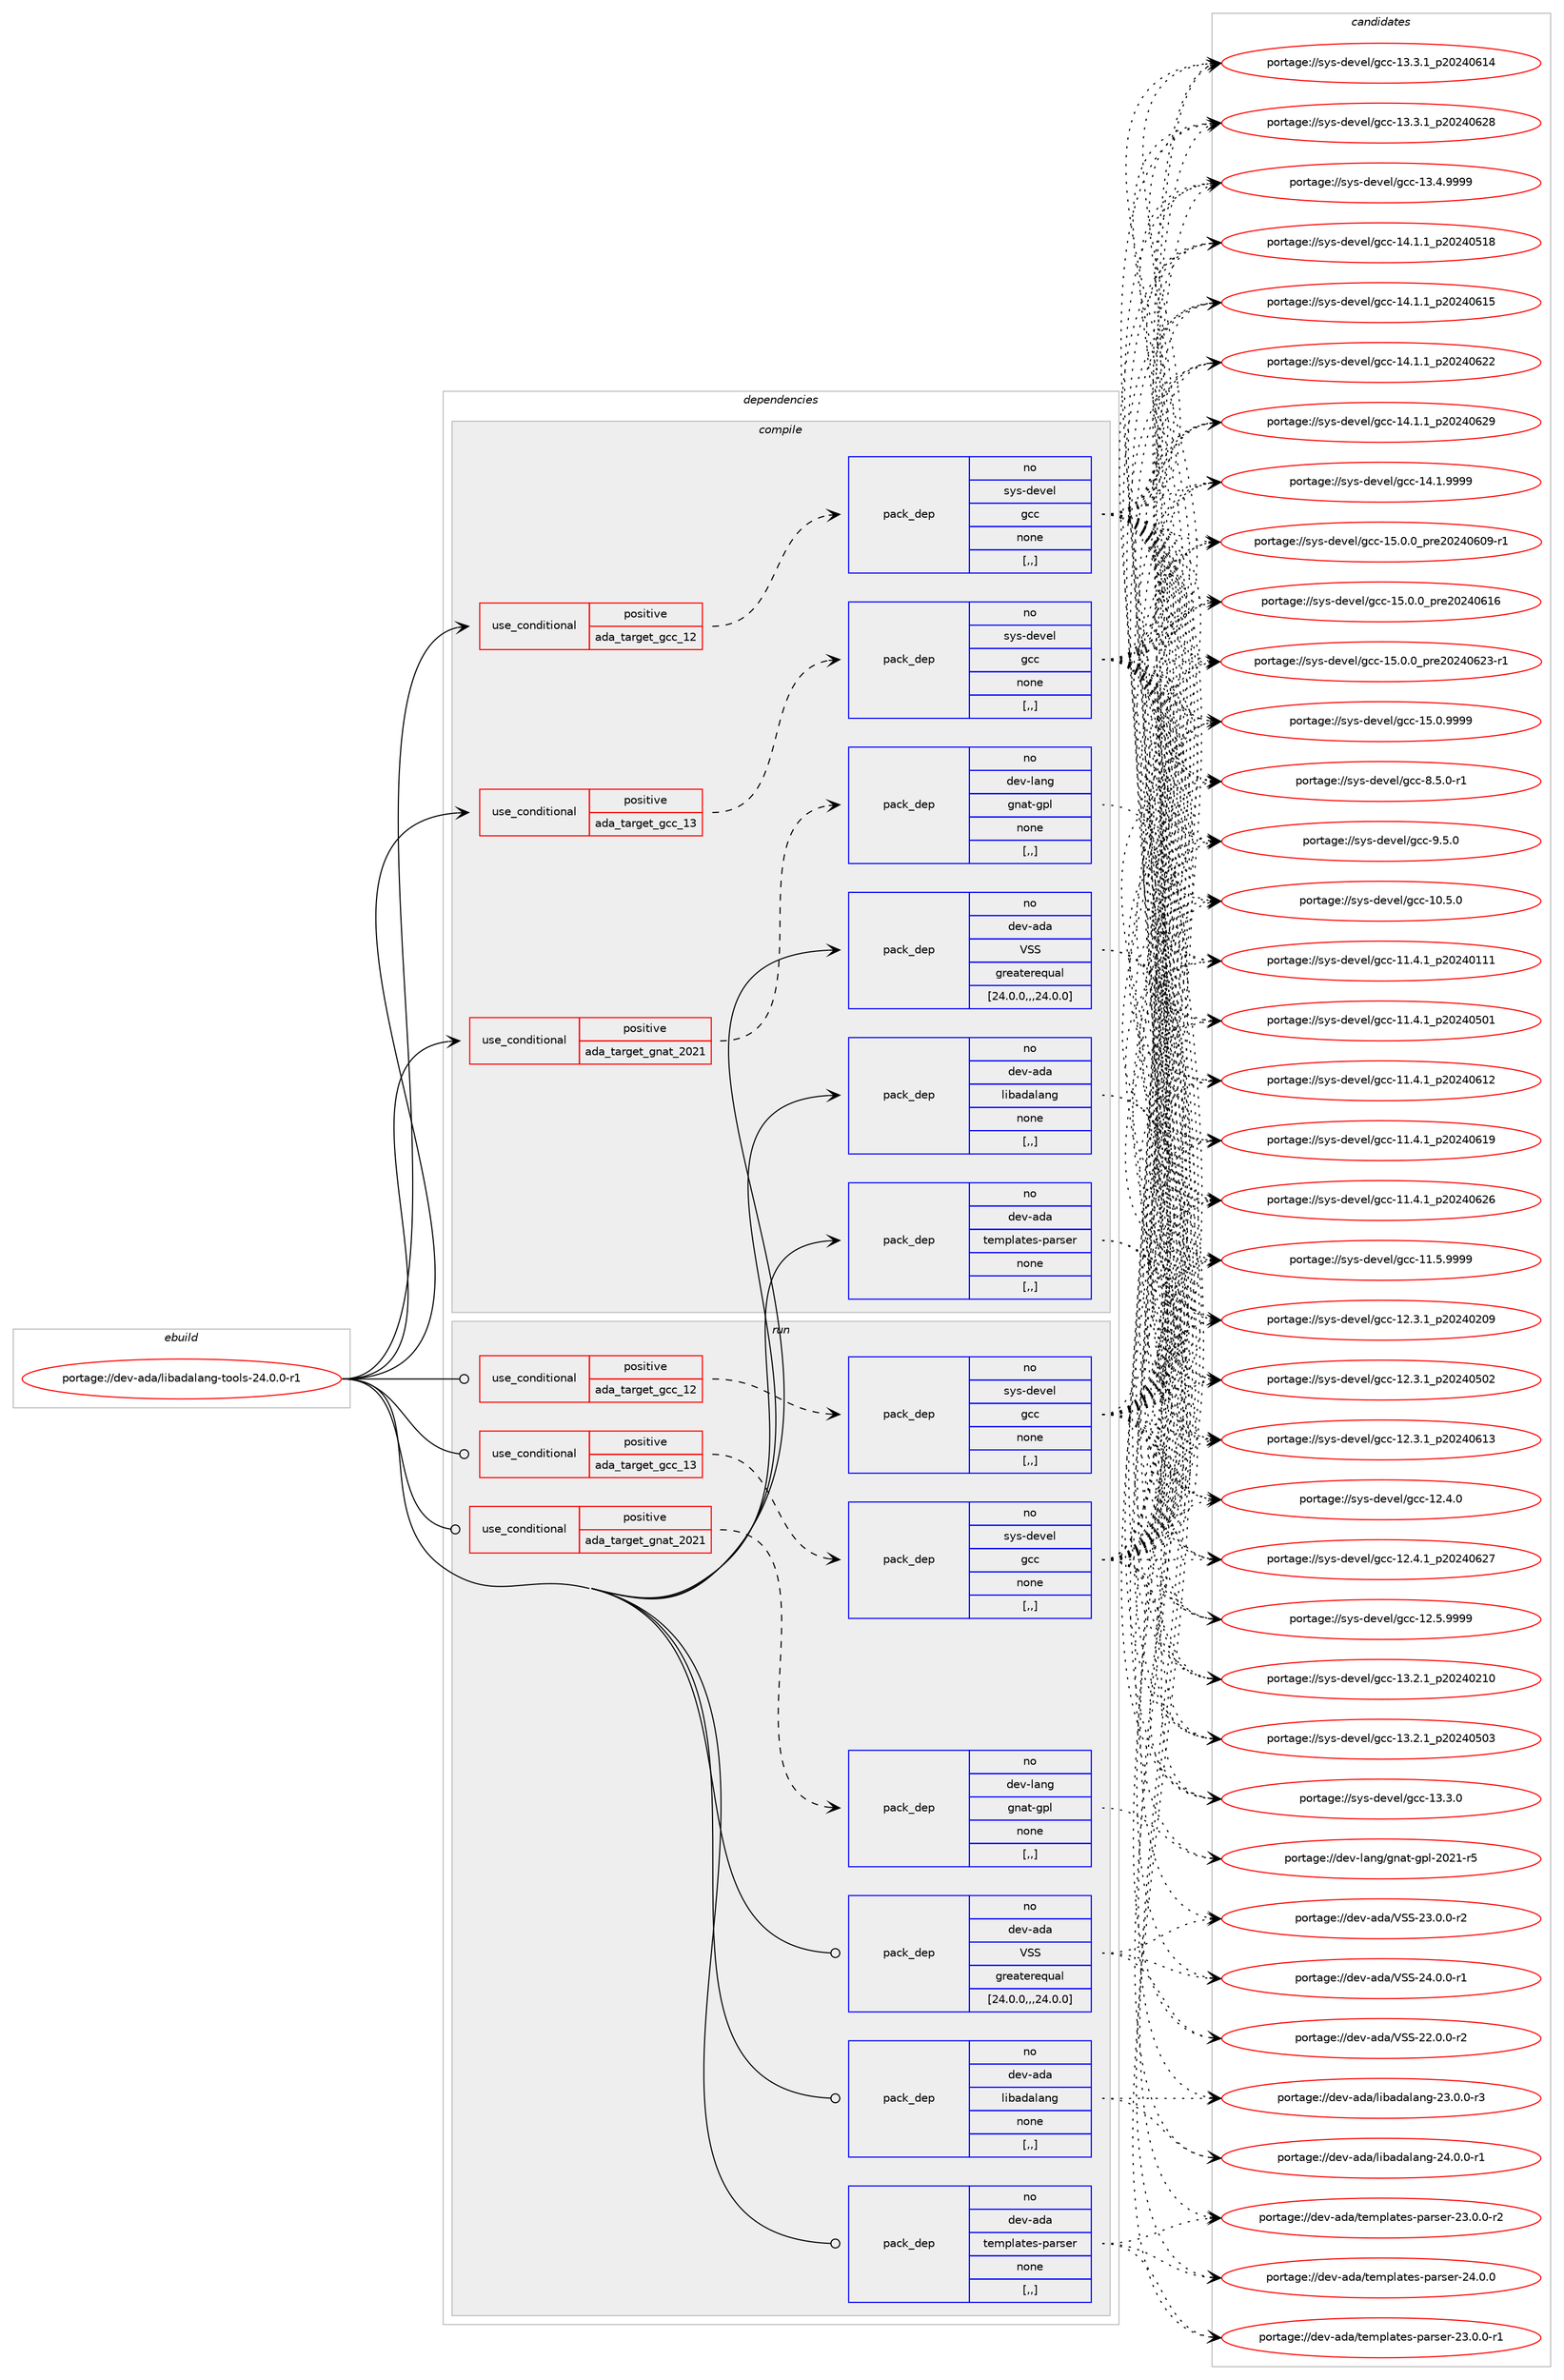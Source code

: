 digraph prolog {

# *************
# Graph options
# *************

newrank=true;
concentrate=true;
compound=true;
graph [rankdir=LR,fontname=Helvetica,fontsize=10,ranksep=1.5];#, ranksep=2.5, nodesep=0.2];
edge  [arrowhead=vee];
node  [fontname=Helvetica,fontsize=10];

# **********
# The ebuild
# **********

subgraph cluster_leftcol {
color=gray;
rank=same;
label=<<i>ebuild</i>>;
id [label="portage://dev-ada/libadalang-tools-24.0.0-r1", color=red, width=4, href="../dev-ada/libadalang-tools-24.0.0-r1.svg"];
}

# ****************
# The dependencies
# ****************

subgraph cluster_midcol {
color=gray;
label=<<i>dependencies</i>>;
subgraph cluster_compile {
fillcolor="#eeeeee";
style=filled;
label=<<i>compile</i>>;
subgraph cond16194 {
dependency62682 [label=<<TABLE BORDER="0" CELLBORDER="1" CELLSPACING="0" CELLPADDING="4"><TR><TD ROWSPAN="3" CELLPADDING="10">use_conditional</TD></TR><TR><TD>positive</TD></TR><TR><TD>ada_target_gcc_12</TD></TR></TABLE>>, shape=none, color=red];
subgraph pack45597 {
dependency62683 [label=<<TABLE BORDER="0" CELLBORDER="1" CELLSPACING="0" CELLPADDING="4" WIDTH="220"><TR><TD ROWSPAN="6" CELLPADDING="30">pack_dep</TD></TR><TR><TD WIDTH="110">no</TD></TR><TR><TD>sys-devel</TD></TR><TR><TD>gcc</TD></TR><TR><TD>none</TD></TR><TR><TD>[,,]</TD></TR></TABLE>>, shape=none, color=blue];
}
dependency62682:e -> dependency62683:w [weight=20,style="dashed",arrowhead="vee"];
}
id:e -> dependency62682:w [weight=20,style="solid",arrowhead="vee"];
subgraph cond16195 {
dependency62684 [label=<<TABLE BORDER="0" CELLBORDER="1" CELLSPACING="0" CELLPADDING="4"><TR><TD ROWSPAN="3" CELLPADDING="10">use_conditional</TD></TR><TR><TD>positive</TD></TR><TR><TD>ada_target_gcc_13</TD></TR></TABLE>>, shape=none, color=red];
subgraph pack45598 {
dependency62685 [label=<<TABLE BORDER="0" CELLBORDER="1" CELLSPACING="0" CELLPADDING="4" WIDTH="220"><TR><TD ROWSPAN="6" CELLPADDING="30">pack_dep</TD></TR><TR><TD WIDTH="110">no</TD></TR><TR><TD>sys-devel</TD></TR><TR><TD>gcc</TD></TR><TR><TD>none</TD></TR><TR><TD>[,,]</TD></TR></TABLE>>, shape=none, color=blue];
}
dependency62684:e -> dependency62685:w [weight=20,style="dashed",arrowhead="vee"];
}
id:e -> dependency62684:w [weight=20,style="solid",arrowhead="vee"];
subgraph cond16196 {
dependency62686 [label=<<TABLE BORDER="0" CELLBORDER="1" CELLSPACING="0" CELLPADDING="4"><TR><TD ROWSPAN="3" CELLPADDING="10">use_conditional</TD></TR><TR><TD>positive</TD></TR><TR><TD>ada_target_gnat_2021</TD></TR></TABLE>>, shape=none, color=red];
subgraph pack45599 {
dependency62687 [label=<<TABLE BORDER="0" CELLBORDER="1" CELLSPACING="0" CELLPADDING="4" WIDTH="220"><TR><TD ROWSPAN="6" CELLPADDING="30">pack_dep</TD></TR><TR><TD WIDTH="110">no</TD></TR><TR><TD>dev-lang</TD></TR><TR><TD>gnat-gpl</TD></TR><TR><TD>none</TD></TR><TR><TD>[,,]</TD></TR></TABLE>>, shape=none, color=blue];
}
dependency62686:e -> dependency62687:w [weight=20,style="dashed",arrowhead="vee"];
}
id:e -> dependency62686:w [weight=20,style="solid",arrowhead="vee"];
subgraph pack45600 {
dependency62688 [label=<<TABLE BORDER="0" CELLBORDER="1" CELLSPACING="0" CELLPADDING="4" WIDTH="220"><TR><TD ROWSPAN="6" CELLPADDING="30">pack_dep</TD></TR><TR><TD WIDTH="110">no</TD></TR><TR><TD>dev-ada</TD></TR><TR><TD>VSS</TD></TR><TR><TD>greaterequal</TD></TR><TR><TD>[24.0.0,,,24.0.0]</TD></TR></TABLE>>, shape=none, color=blue];
}
id:e -> dependency62688:w [weight=20,style="solid",arrowhead="vee"];
subgraph pack45601 {
dependency62689 [label=<<TABLE BORDER="0" CELLBORDER="1" CELLSPACING="0" CELLPADDING="4" WIDTH="220"><TR><TD ROWSPAN="6" CELLPADDING="30">pack_dep</TD></TR><TR><TD WIDTH="110">no</TD></TR><TR><TD>dev-ada</TD></TR><TR><TD>libadalang</TD></TR><TR><TD>none</TD></TR><TR><TD>[,,]</TD></TR></TABLE>>, shape=none, color=blue];
}
id:e -> dependency62689:w [weight=20,style="solid",arrowhead="vee"];
subgraph pack45602 {
dependency62690 [label=<<TABLE BORDER="0" CELLBORDER="1" CELLSPACING="0" CELLPADDING="4" WIDTH="220"><TR><TD ROWSPAN="6" CELLPADDING="30">pack_dep</TD></TR><TR><TD WIDTH="110">no</TD></TR><TR><TD>dev-ada</TD></TR><TR><TD>templates-parser</TD></TR><TR><TD>none</TD></TR><TR><TD>[,,]</TD></TR></TABLE>>, shape=none, color=blue];
}
id:e -> dependency62690:w [weight=20,style="solid",arrowhead="vee"];
}
subgraph cluster_compileandrun {
fillcolor="#eeeeee";
style=filled;
label=<<i>compile and run</i>>;
}
subgraph cluster_run {
fillcolor="#eeeeee";
style=filled;
label=<<i>run</i>>;
subgraph cond16197 {
dependency62691 [label=<<TABLE BORDER="0" CELLBORDER="1" CELLSPACING="0" CELLPADDING="4"><TR><TD ROWSPAN="3" CELLPADDING="10">use_conditional</TD></TR><TR><TD>positive</TD></TR><TR><TD>ada_target_gcc_12</TD></TR></TABLE>>, shape=none, color=red];
subgraph pack45603 {
dependency62692 [label=<<TABLE BORDER="0" CELLBORDER="1" CELLSPACING="0" CELLPADDING="4" WIDTH="220"><TR><TD ROWSPAN="6" CELLPADDING="30">pack_dep</TD></TR><TR><TD WIDTH="110">no</TD></TR><TR><TD>sys-devel</TD></TR><TR><TD>gcc</TD></TR><TR><TD>none</TD></TR><TR><TD>[,,]</TD></TR></TABLE>>, shape=none, color=blue];
}
dependency62691:e -> dependency62692:w [weight=20,style="dashed",arrowhead="vee"];
}
id:e -> dependency62691:w [weight=20,style="solid",arrowhead="odot"];
subgraph cond16198 {
dependency62693 [label=<<TABLE BORDER="0" CELLBORDER="1" CELLSPACING="0" CELLPADDING="4"><TR><TD ROWSPAN="3" CELLPADDING="10">use_conditional</TD></TR><TR><TD>positive</TD></TR><TR><TD>ada_target_gcc_13</TD></TR></TABLE>>, shape=none, color=red];
subgraph pack45604 {
dependency62694 [label=<<TABLE BORDER="0" CELLBORDER="1" CELLSPACING="0" CELLPADDING="4" WIDTH="220"><TR><TD ROWSPAN="6" CELLPADDING="30">pack_dep</TD></TR><TR><TD WIDTH="110">no</TD></TR><TR><TD>sys-devel</TD></TR><TR><TD>gcc</TD></TR><TR><TD>none</TD></TR><TR><TD>[,,]</TD></TR></TABLE>>, shape=none, color=blue];
}
dependency62693:e -> dependency62694:w [weight=20,style="dashed",arrowhead="vee"];
}
id:e -> dependency62693:w [weight=20,style="solid",arrowhead="odot"];
subgraph cond16199 {
dependency62695 [label=<<TABLE BORDER="0" CELLBORDER="1" CELLSPACING="0" CELLPADDING="4"><TR><TD ROWSPAN="3" CELLPADDING="10">use_conditional</TD></TR><TR><TD>positive</TD></TR><TR><TD>ada_target_gnat_2021</TD></TR></TABLE>>, shape=none, color=red];
subgraph pack45605 {
dependency62696 [label=<<TABLE BORDER="0" CELLBORDER="1" CELLSPACING="0" CELLPADDING="4" WIDTH="220"><TR><TD ROWSPAN="6" CELLPADDING="30">pack_dep</TD></TR><TR><TD WIDTH="110">no</TD></TR><TR><TD>dev-lang</TD></TR><TR><TD>gnat-gpl</TD></TR><TR><TD>none</TD></TR><TR><TD>[,,]</TD></TR></TABLE>>, shape=none, color=blue];
}
dependency62695:e -> dependency62696:w [weight=20,style="dashed",arrowhead="vee"];
}
id:e -> dependency62695:w [weight=20,style="solid",arrowhead="odot"];
subgraph pack45606 {
dependency62697 [label=<<TABLE BORDER="0" CELLBORDER="1" CELLSPACING="0" CELLPADDING="4" WIDTH="220"><TR><TD ROWSPAN="6" CELLPADDING="30">pack_dep</TD></TR><TR><TD WIDTH="110">no</TD></TR><TR><TD>dev-ada</TD></TR><TR><TD>VSS</TD></TR><TR><TD>greaterequal</TD></TR><TR><TD>[24.0.0,,,24.0.0]</TD></TR></TABLE>>, shape=none, color=blue];
}
id:e -> dependency62697:w [weight=20,style="solid",arrowhead="odot"];
subgraph pack45607 {
dependency62698 [label=<<TABLE BORDER="0" CELLBORDER="1" CELLSPACING="0" CELLPADDING="4" WIDTH="220"><TR><TD ROWSPAN="6" CELLPADDING="30">pack_dep</TD></TR><TR><TD WIDTH="110">no</TD></TR><TR><TD>dev-ada</TD></TR><TR><TD>libadalang</TD></TR><TR><TD>none</TD></TR><TR><TD>[,,]</TD></TR></TABLE>>, shape=none, color=blue];
}
id:e -> dependency62698:w [weight=20,style="solid",arrowhead="odot"];
subgraph pack45608 {
dependency62699 [label=<<TABLE BORDER="0" CELLBORDER="1" CELLSPACING="0" CELLPADDING="4" WIDTH="220"><TR><TD ROWSPAN="6" CELLPADDING="30">pack_dep</TD></TR><TR><TD WIDTH="110">no</TD></TR><TR><TD>dev-ada</TD></TR><TR><TD>templates-parser</TD></TR><TR><TD>none</TD></TR><TR><TD>[,,]</TD></TR></TABLE>>, shape=none, color=blue];
}
id:e -> dependency62699:w [weight=20,style="solid",arrowhead="odot"];
}
}

# **************
# The candidates
# **************

subgraph cluster_choices {
rank=same;
color=gray;
label=<<i>candidates</i>>;

subgraph choice45597 {
color=black;
nodesep=1;
choice1151211154510010111810110847103999945494846534648 [label="portage://sys-devel/gcc-10.5.0", color=red, width=4,href="../sys-devel/gcc-10.5.0.svg"];
choice1151211154510010111810110847103999945494946524649951125048505248494949 [label="portage://sys-devel/gcc-11.4.1_p20240111", color=red, width=4,href="../sys-devel/gcc-11.4.1_p20240111.svg"];
choice1151211154510010111810110847103999945494946524649951125048505248534849 [label="portage://sys-devel/gcc-11.4.1_p20240501", color=red, width=4,href="../sys-devel/gcc-11.4.1_p20240501.svg"];
choice1151211154510010111810110847103999945494946524649951125048505248544950 [label="portage://sys-devel/gcc-11.4.1_p20240612", color=red, width=4,href="../sys-devel/gcc-11.4.1_p20240612.svg"];
choice1151211154510010111810110847103999945494946524649951125048505248544957 [label="portage://sys-devel/gcc-11.4.1_p20240619", color=red, width=4,href="../sys-devel/gcc-11.4.1_p20240619.svg"];
choice1151211154510010111810110847103999945494946524649951125048505248545054 [label="portage://sys-devel/gcc-11.4.1_p20240626", color=red, width=4,href="../sys-devel/gcc-11.4.1_p20240626.svg"];
choice1151211154510010111810110847103999945494946534657575757 [label="portage://sys-devel/gcc-11.5.9999", color=red, width=4,href="../sys-devel/gcc-11.5.9999.svg"];
choice1151211154510010111810110847103999945495046514649951125048505248504857 [label="portage://sys-devel/gcc-12.3.1_p20240209", color=red, width=4,href="../sys-devel/gcc-12.3.1_p20240209.svg"];
choice1151211154510010111810110847103999945495046514649951125048505248534850 [label="portage://sys-devel/gcc-12.3.1_p20240502", color=red, width=4,href="../sys-devel/gcc-12.3.1_p20240502.svg"];
choice1151211154510010111810110847103999945495046514649951125048505248544951 [label="portage://sys-devel/gcc-12.3.1_p20240613", color=red, width=4,href="../sys-devel/gcc-12.3.1_p20240613.svg"];
choice1151211154510010111810110847103999945495046524648 [label="portage://sys-devel/gcc-12.4.0", color=red, width=4,href="../sys-devel/gcc-12.4.0.svg"];
choice1151211154510010111810110847103999945495046524649951125048505248545055 [label="portage://sys-devel/gcc-12.4.1_p20240627", color=red, width=4,href="../sys-devel/gcc-12.4.1_p20240627.svg"];
choice1151211154510010111810110847103999945495046534657575757 [label="portage://sys-devel/gcc-12.5.9999", color=red, width=4,href="../sys-devel/gcc-12.5.9999.svg"];
choice1151211154510010111810110847103999945495146504649951125048505248504948 [label="portage://sys-devel/gcc-13.2.1_p20240210", color=red, width=4,href="../sys-devel/gcc-13.2.1_p20240210.svg"];
choice1151211154510010111810110847103999945495146504649951125048505248534851 [label="portage://sys-devel/gcc-13.2.1_p20240503", color=red, width=4,href="../sys-devel/gcc-13.2.1_p20240503.svg"];
choice1151211154510010111810110847103999945495146514648 [label="portage://sys-devel/gcc-13.3.0", color=red, width=4,href="../sys-devel/gcc-13.3.0.svg"];
choice1151211154510010111810110847103999945495146514649951125048505248544952 [label="portage://sys-devel/gcc-13.3.1_p20240614", color=red, width=4,href="../sys-devel/gcc-13.3.1_p20240614.svg"];
choice1151211154510010111810110847103999945495146514649951125048505248545056 [label="portage://sys-devel/gcc-13.3.1_p20240628", color=red, width=4,href="../sys-devel/gcc-13.3.1_p20240628.svg"];
choice1151211154510010111810110847103999945495146524657575757 [label="portage://sys-devel/gcc-13.4.9999", color=red, width=4,href="../sys-devel/gcc-13.4.9999.svg"];
choice1151211154510010111810110847103999945495246494649951125048505248534956 [label="portage://sys-devel/gcc-14.1.1_p20240518", color=red, width=4,href="../sys-devel/gcc-14.1.1_p20240518.svg"];
choice1151211154510010111810110847103999945495246494649951125048505248544953 [label="portage://sys-devel/gcc-14.1.1_p20240615", color=red, width=4,href="../sys-devel/gcc-14.1.1_p20240615.svg"];
choice1151211154510010111810110847103999945495246494649951125048505248545050 [label="portage://sys-devel/gcc-14.1.1_p20240622", color=red, width=4,href="../sys-devel/gcc-14.1.1_p20240622.svg"];
choice1151211154510010111810110847103999945495246494649951125048505248545057 [label="portage://sys-devel/gcc-14.1.1_p20240629", color=red, width=4,href="../sys-devel/gcc-14.1.1_p20240629.svg"];
choice1151211154510010111810110847103999945495246494657575757 [label="portage://sys-devel/gcc-14.1.9999", color=red, width=4,href="../sys-devel/gcc-14.1.9999.svg"];
choice11512111545100101118101108471039999454953464846489511211410150485052485448574511449 [label="portage://sys-devel/gcc-15.0.0_pre20240609-r1", color=red, width=4,href="../sys-devel/gcc-15.0.0_pre20240609-r1.svg"];
choice1151211154510010111810110847103999945495346484648951121141015048505248544954 [label="portage://sys-devel/gcc-15.0.0_pre20240616", color=red, width=4,href="../sys-devel/gcc-15.0.0_pre20240616.svg"];
choice11512111545100101118101108471039999454953464846489511211410150485052485450514511449 [label="portage://sys-devel/gcc-15.0.0_pre20240623-r1", color=red, width=4,href="../sys-devel/gcc-15.0.0_pre20240623-r1.svg"];
choice1151211154510010111810110847103999945495346484657575757 [label="portage://sys-devel/gcc-15.0.9999", color=red, width=4,href="../sys-devel/gcc-15.0.9999.svg"];
choice115121115451001011181011084710399994556465346484511449 [label="portage://sys-devel/gcc-8.5.0-r1", color=red, width=4,href="../sys-devel/gcc-8.5.0-r1.svg"];
choice11512111545100101118101108471039999455746534648 [label="portage://sys-devel/gcc-9.5.0", color=red, width=4,href="../sys-devel/gcc-9.5.0.svg"];
dependency62683:e -> choice1151211154510010111810110847103999945494846534648:w [style=dotted,weight="100"];
dependency62683:e -> choice1151211154510010111810110847103999945494946524649951125048505248494949:w [style=dotted,weight="100"];
dependency62683:e -> choice1151211154510010111810110847103999945494946524649951125048505248534849:w [style=dotted,weight="100"];
dependency62683:e -> choice1151211154510010111810110847103999945494946524649951125048505248544950:w [style=dotted,weight="100"];
dependency62683:e -> choice1151211154510010111810110847103999945494946524649951125048505248544957:w [style=dotted,weight="100"];
dependency62683:e -> choice1151211154510010111810110847103999945494946524649951125048505248545054:w [style=dotted,weight="100"];
dependency62683:e -> choice1151211154510010111810110847103999945494946534657575757:w [style=dotted,weight="100"];
dependency62683:e -> choice1151211154510010111810110847103999945495046514649951125048505248504857:w [style=dotted,weight="100"];
dependency62683:e -> choice1151211154510010111810110847103999945495046514649951125048505248534850:w [style=dotted,weight="100"];
dependency62683:e -> choice1151211154510010111810110847103999945495046514649951125048505248544951:w [style=dotted,weight="100"];
dependency62683:e -> choice1151211154510010111810110847103999945495046524648:w [style=dotted,weight="100"];
dependency62683:e -> choice1151211154510010111810110847103999945495046524649951125048505248545055:w [style=dotted,weight="100"];
dependency62683:e -> choice1151211154510010111810110847103999945495046534657575757:w [style=dotted,weight="100"];
dependency62683:e -> choice1151211154510010111810110847103999945495146504649951125048505248504948:w [style=dotted,weight="100"];
dependency62683:e -> choice1151211154510010111810110847103999945495146504649951125048505248534851:w [style=dotted,weight="100"];
dependency62683:e -> choice1151211154510010111810110847103999945495146514648:w [style=dotted,weight="100"];
dependency62683:e -> choice1151211154510010111810110847103999945495146514649951125048505248544952:w [style=dotted,weight="100"];
dependency62683:e -> choice1151211154510010111810110847103999945495146514649951125048505248545056:w [style=dotted,weight="100"];
dependency62683:e -> choice1151211154510010111810110847103999945495146524657575757:w [style=dotted,weight="100"];
dependency62683:e -> choice1151211154510010111810110847103999945495246494649951125048505248534956:w [style=dotted,weight="100"];
dependency62683:e -> choice1151211154510010111810110847103999945495246494649951125048505248544953:w [style=dotted,weight="100"];
dependency62683:e -> choice1151211154510010111810110847103999945495246494649951125048505248545050:w [style=dotted,weight="100"];
dependency62683:e -> choice1151211154510010111810110847103999945495246494649951125048505248545057:w [style=dotted,weight="100"];
dependency62683:e -> choice1151211154510010111810110847103999945495246494657575757:w [style=dotted,weight="100"];
dependency62683:e -> choice11512111545100101118101108471039999454953464846489511211410150485052485448574511449:w [style=dotted,weight="100"];
dependency62683:e -> choice1151211154510010111810110847103999945495346484648951121141015048505248544954:w [style=dotted,weight="100"];
dependency62683:e -> choice11512111545100101118101108471039999454953464846489511211410150485052485450514511449:w [style=dotted,weight="100"];
dependency62683:e -> choice1151211154510010111810110847103999945495346484657575757:w [style=dotted,weight="100"];
dependency62683:e -> choice115121115451001011181011084710399994556465346484511449:w [style=dotted,weight="100"];
dependency62683:e -> choice11512111545100101118101108471039999455746534648:w [style=dotted,weight="100"];
}
subgraph choice45598 {
color=black;
nodesep=1;
choice1151211154510010111810110847103999945494846534648 [label="portage://sys-devel/gcc-10.5.0", color=red, width=4,href="../sys-devel/gcc-10.5.0.svg"];
choice1151211154510010111810110847103999945494946524649951125048505248494949 [label="portage://sys-devel/gcc-11.4.1_p20240111", color=red, width=4,href="../sys-devel/gcc-11.4.1_p20240111.svg"];
choice1151211154510010111810110847103999945494946524649951125048505248534849 [label="portage://sys-devel/gcc-11.4.1_p20240501", color=red, width=4,href="../sys-devel/gcc-11.4.1_p20240501.svg"];
choice1151211154510010111810110847103999945494946524649951125048505248544950 [label="portage://sys-devel/gcc-11.4.1_p20240612", color=red, width=4,href="../sys-devel/gcc-11.4.1_p20240612.svg"];
choice1151211154510010111810110847103999945494946524649951125048505248544957 [label="portage://sys-devel/gcc-11.4.1_p20240619", color=red, width=4,href="../sys-devel/gcc-11.4.1_p20240619.svg"];
choice1151211154510010111810110847103999945494946524649951125048505248545054 [label="portage://sys-devel/gcc-11.4.1_p20240626", color=red, width=4,href="../sys-devel/gcc-11.4.1_p20240626.svg"];
choice1151211154510010111810110847103999945494946534657575757 [label="portage://sys-devel/gcc-11.5.9999", color=red, width=4,href="../sys-devel/gcc-11.5.9999.svg"];
choice1151211154510010111810110847103999945495046514649951125048505248504857 [label="portage://sys-devel/gcc-12.3.1_p20240209", color=red, width=4,href="../sys-devel/gcc-12.3.1_p20240209.svg"];
choice1151211154510010111810110847103999945495046514649951125048505248534850 [label="portage://sys-devel/gcc-12.3.1_p20240502", color=red, width=4,href="../sys-devel/gcc-12.3.1_p20240502.svg"];
choice1151211154510010111810110847103999945495046514649951125048505248544951 [label="portage://sys-devel/gcc-12.3.1_p20240613", color=red, width=4,href="../sys-devel/gcc-12.3.1_p20240613.svg"];
choice1151211154510010111810110847103999945495046524648 [label="portage://sys-devel/gcc-12.4.0", color=red, width=4,href="../sys-devel/gcc-12.4.0.svg"];
choice1151211154510010111810110847103999945495046524649951125048505248545055 [label="portage://sys-devel/gcc-12.4.1_p20240627", color=red, width=4,href="../sys-devel/gcc-12.4.1_p20240627.svg"];
choice1151211154510010111810110847103999945495046534657575757 [label="portage://sys-devel/gcc-12.5.9999", color=red, width=4,href="../sys-devel/gcc-12.5.9999.svg"];
choice1151211154510010111810110847103999945495146504649951125048505248504948 [label="portage://sys-devel/gcc-13.2.1_p20240210", color=red, width=4,href="../sys-devel/gcc-13.2.1_p20240210.svg"];
choice1151211154510010111810110847103999945495146504649951125048505248534851 [label="portage://sys-devel/gcc-13.2.1_p20240503", color=red, width=4,href="../sys-devel/gcc-13.2.1_p20240503.svg"];
choice1151211154510010111810110847103999945495146514648 [label="portage://sys-devel/gcc-13.3.0", color=red, width=4,href="../sys-devel/gcc-13.3.0.svg"];
choice1151211154510010111810110847103999945495146514649951125048505248544952 [label="portage://sys-devel/gcc-13.3.1_p20240614", color=red, width=4,href="../sys-devel/gcc-13.3.1_p20240614.svg"];
choice1151211154510010111810110847103999945495146514649951125048505248545056 [label="portage://sys-devel/gcc-13.3.1_p20240628", color=red, width=4,href="../sys-devel/gcc-13.3.1_p20240628.svg"];
choice1151211154510010111810110847103999945495146524657575757 [label="portage://sys-devel/gcc-13.4.9999", color=red, width=4,href="../sys-devel/gcc-13.4.9999.svg"];
choice1151211154510010111810110847103999945495246494649951125048505248534956 [label="portage://sys-devel/gcc-14.1.1_p20240518", color=red, width=4,href="../sys-devel/gcc-14.1.1_p20240518.svg"];
choice1151211154510010111810110847103999945495246494649951125048505248544953 [label="portage://sys-devel/gcc-14.1.1_p20240615", color=red, width=4,href="../sys-devel/gcc-14.1.1_p20240615.svg"];
choice1151211154510010111810110847103999945495246494649951125048505248545050 [label="portage://sys-devel/gcc-14.1.1_p20240622", color=red, width=4,href="../sys-devel/gcc-14.1.1_p20240622.svg"];
choice1151211154510010111810110847103999945495246494649951125048505248545057 [label="portage://sys-devel/gcc-14.1.1_p20240629", color=red, width=4,href="../sys-devel/gcc-14.1.1_p20240629.svg"];
choice1151211154510010111810110847103999945495246494657575757 [label="portage://sys-devel/gcc-14.1.9999", color=red, width=4,href="../sys-devel/gcc-14.1.9999.svg"];
choice11512111545100101118101108471039999454953464846489511211410150485052485448574511449 [label="portage://sys-devel/gcc-15.0.0_pre20240609-r1", color=red, width=4,href="../sys-devel/gcc-15.0.0_pre20240609-r1.svg"];
choice1151211154510010111810110847103999945495346484648951121141015048505248544954 [label="portage://sys-devel/gcc-15.0.0_pre20240616", color=red, width=4,href="../sys-devel/gcc-15.0.0_pre20240616.svg"];
choice11512111545100101118101108471039999454953464846489511211410150485052485450514511449 [label="portage://sys-devel/gcc-15.0.0_pre20240623-r1", color=red, width=4,href="../sys-devel/gcc-15.0.0_pre20240623-r1.svg"];
choice1151211154510010111810110847103999945495346484657575757 [label="portage://sys-devel/gcc-15.0.9999", color=red, width=4,href="../sys-devel/gcc-15.0.9999.svg"];
choice115121115451001011181011084710399994556465346484511449 [label="portage://sys-devel/gcc-8.5.0-r1", color=red, width=4,href="../sys-devel/gcc-8.5.0-r1.svg"];
choice11512111545100101118101108471039999455746534648 [label="portage://sys-devel/gcc-9.5.0", color=red, width=4,href="../sys-devel/gcc-9.5.0.svg"];
dependency62685:e -> choice1151211154510010111810110847103999945494846534648:w [style=dotted,weight="100"];
dependency62685:e -> choice1151211154510010111810110847103999945494946524649951125048505248494949:w [style=dotted,weight="100"];
dependency62685:e -> choice1151211154510010111810110847103999945494946524649951125048505248534849:w [style=dotted,weight="100"];
dependency62685:e -> choice1151211154510010111810110847103999945494946524649951125048505248544950:w [style=dotted,weight="100"];
dependency62685:e -> choice1151211154510010111810110847103999945494946524649951125048505248544957:w [style=dotted,weight="100"];
dependency62685:e -> choice1151211154510010111810110847103999945494946524649951125048505248545054:w [style=dotted,weight="100"];
dependency62685:e -> choice1151211154510010111810110847103999945494946534657575757:w [style=dotted,weight="100"];
dependency62685:e -> choice1151211154510010111810110847103999945495046514649951125048505248504857:w [style=dotted,weight="100"];
dependency62685:e -> choice1151211154510010111810110847103999945495046514649951125048505248534850:w [style=dotted,weight="100"];
dependency62685:e -> choice1151211154510010111810110847103999945495046514649951125048505248544951:w [style=dotted,weight="100"];
dependency62685:e -> choice1151211154510010111810110847103999945495046524648:w [style=dotted,weight="100"];
dependency62685:e -> choice1151211154510010111810110847103999945495046524649951125048505248545055:w [style=dotted,weight="100"];
dependency62685:e -> choice1151211154510010111810110847103999945495046534657575757:w [style=dotted,weight="100"];
dependency62685:e -> choice1151211154510010111810110847103999945495146504649951125048505248504948:w [style=dotted,weight="100"];
dependency62685:e -> choice1151211154510010111810110847103999945495146504649951125048505248534851:w [style=dotted,weight="100"];
dependency62685:e -> choice1151211154510010111810110847103999945495146514648:w [style=dotted,weight="100"];
dependency62685:e -> choice1151211154510010111810110847103999945495146514649951125048505248544952:w [style=dotted,weight="100"];
dependency62685:e -> choice1151211154510010111810110847103999945495146514649951125048505248545056:w [style=dotted,weight="100"];
dependency62685:e -> choice1151211154510010111810110847103999945495146524657575757:w [style=dotted,weight="100"];
dependency62685:e -> choice1151211154510010111810110847103999945495246494649951125048505248534956:w [style=dotted,weight="100"];
dependency62685:e -> choice1151211154510010111810110847103999945495246494649951125048505248544953:w [style=dotted,weight="100"];
dependency62685:e -> choice1151211154510010111810110847103999945495246494649951125048505248545050:w [style=dotted,weight="100"];
dependency62685:e -> choice1151211154510010111810110847103999945495246494649951125048505248545057:w [style=dotted,weight="100"];
dependency62685:e -> choice1151211154510010111810110847103999945495246494657575757:w [style=dotted,weight="100"];
dependency62685:e -> choice11512111545100101118101108471039999454953464846489511211410150485052485448574511449:w [style=dotted,weight="100"];
dependency62685:e -> choice1151211154510010111810110847103999945495346484648951121141015048505248544954:w [style=dotted,weight="100"];
dependency62685:e -> choice11512111545100101118101108471039999454953464846489511211410150485052485450514511449:w [style=dotted,weight="100"];
dependency62685:e -> choice1151211154510010111810110847103999945495346484657575757:w [style=dotted,weight="100"];
dependency62685:e -> choice115121115451001011181011084710399994556465346484511449:w [style=dotted,weight="100"];
dependency62685:e -> choice11512111545100101118101108471039999455746534648:w [style=dotted,weight="100"];
}
subgraph choice45599 {
color=black;
nodesep=1;
choice100101118451089711010347103110971164510311210845504850494511453 [label="portage://dev-lang/gnat-gpl-2021-r5", color=red, width=4,href="../dev-lang/gnat-gpl-2021-r5.svg"];
dependency62687:e -> choice100101118451089711010347103110971164510311210845504850494511453:w [style=dotted,weight="100"];
}
subgraph choice45600 {
color=black;
nodesep=1;
choice10010111845971009747868383455050464846484511450 [label="portage://dev-ada/VSS-22.0.0-r2", color=red, width=4,href="../dev-ada/VSS-22.0.0-r2.svg"];
choice10010111845971009747868383455051464846484511450 [label="portage://dev-ada/VSS-23.0.0-r2", color=red, width=4,href="../dev-ada/VSS-23.0.0-r2.svg"];
choice10010111845971009747868383455052464846484511449 [label="portage://dev-ada/VSS-24.0.0-r1", color=red, width=4,href="../dev-ada/VSS-24.0.0-r1.svg"];
dependency62688:e -> choice10010111845971009747868383455050464846484511450:w [style=dotted,weight="100"];
dependency62688:e -> choice10010111845971009747868383455051464846484511450:w [style=dotted,weight="100"];
dependency62688:e -> choice10010111845971009747868383455052464846484511449:w [style=dotted,weight="100"];
}
subgraph choice45601 {
color=black;
nodesep=1;
choice1001011184597100974710810598971009710897110103455051464846484511451 [label="portage://dev-ada/libadalang-23.0.0-r3", color=red, width=4,href="../dev-ada/libadalang-23.0.0-r3.svg"];
choice1001011184597100974710810598971009710897110103455052464846484511449 [label="portage://dev-ada/libadalang-24.0.0-r1", color=red, width=4,href="../dev-ada/libadalang-24.0.0-r1.svg"];
dependency62689:e -> choice1001011184597100974710810598971009710897110103455051464846484511451:w [style=dotted,weight="100"];
dependency62689:e -> choice1001011184597100974710810598971009710897110103455052464846484511449:w [style=dotted,weight="100"];
}
subgraph choice45602 {
color=black;
nodesep=1;
choice10010111845971009747116101109112108971161011154511297114115101114455051464846484511449 [label="portage://dev-ada/templates-parser-23.0.0-r1", color=red, width=4,href="../dev-ada/templates-parser-23.0.0-r1.svg"];
choice10010111845971009747116101109112108971161011154511297114115101114455051464846484511450 [label="portage://dev-ada/templates-parser-23.0.0-r2", color=red, width=4,href="../dev-ada/templates-parser-23.0.0-r2.svg"];
choice1001011184597100974711610110911210897116101115451129711411510111445505246484648 [label="portage://dev-ada/templates-parser-24.0.0", color=red, width=4,href="../dev-ada/templates-parser-24.0.0.svg"];
dependency62690:e -> choice10010111845971009747116101109112108971161011154511297114115101114455051464846484511449:w [style=dotted,weight="100"];
dependency62690:e -> choice10010111845971009747116101109112108971161011154511297114115101114455051464846484511450:w [style=dotted,weight="100"];
dependency62690:e -> choice1001011184597100974711610110911210897116101115451129711411510111445505246484648:w [style=dotted,weight="100"];
}
subgraph choice45603 {
color=black;
nodesep=1;
choice1151211154510010111810110847103999945494846534648 [label="portage://sys-devel/gcc-10.5.0", color=red, width=4,href="../sys-devel/gcc-10.5.0.svg"];
choice1151211154510010111810110847103999945494946524649951125048505248494949 [label="portage://sys-devel/gcc-11.4.1_p20240111", color=red, width=4,href="../sys-devel/gcc-11.4.1_p20240111.svg"];
choice1151211154510010111810110847103999945494946524649951125048505248534849 [label="portage://sys-devel/gcc-11.4.1_p20240501", color=red, width=4,href="../sys-devel/gcc-11.4.1_p20240501.svg"];
choice1151211154510010111810110847103999945494946524649951125048505248544950 [label="portage://sys-devel/gcc-11.4.1_p20240612", color=red, width=4,href="../sys-devel/gcc-11.4.1_p20240612.svg"];
choice1151211154510010111810110847103999945494946524649951125048505248544957 [label="portage://sys-devel/gcc-11.4.1_p20240619", color=red, width=4,href="../sys-devel/gcc-11.4.1_p20240619.svg"];
choice1151211154510010111810110847103999945494946524649951125048505248545054 [label="portage://sys-devel/gcc-11.4.1_p20240626", color=red, width=4,href="../sys-devel/gcc-11.4.1_p20240626.svg"];
choice1151211154510010111810110847103999945494946534657575757 [label="portage://sys-devel/gcc-11.5.9999", color=red, width=4,href="../sys-devel/gcc-11.5.9999.svg"];
choice1151211154510010111810110847103999945495046514649951125048505248504857 [label="portage://sys-devel/gcc-12.3.1_p20240209", color=red, width=4,href="../sys-devel/gcc-12.3.1_p20240209.svg"];
choice1151211154510010111810110847103999945495046514649951125048505248534850 [label="portage://sys-devel/gcc-12.3.1_p20240502", color=red, width=4,href="../sys-devel/gcc-12.3.1_p20240502.svg"];
choice1151211154510010111810110847103999945495046514649951125048505248544951 [label="portage://sys-devel/gcc-12.3.1_p20240613", color=red, width=4,href="../sys-devel/gcc-12.3.1_p20240613.svg"];
choice1151211154510010111810110847103999945495046524648 [label="portage://sys-devel/gcc-12.4.0", color=red, width=4,href="../sys-devel/gcc-12.4.0.svg"];
choice1151211154510010111810110847103999945495046524649951125048505248545055 [label="portage://sys-devel/gcc-12.4.1_p20240627", color=red, width=4,href="../sys-devel/gcc-12.4.1_p20240627.svg"];
choice1151211154510010111810110847103999945495046534657575757 [label="portage://sys-devel/gcc-12.5.9999", color=red, width=4,href="../sys-devel/gcc-12.5.9999.svg"];
choice1151211154510010111810110847103999945495146504649951125048505248504948 [label="portage://sys-devel/gcc-13.2.1_p20240210", color=red, width=4,href="../sys-devel/gcc-13.2.1_p20240210.svg"];
choice1151211154510010111810110847103999945495146504649951125048505248534851 [label="portage://sys-devel/gcc-13.2.1_p20240503", color=red, width=4,href="../sys-devel/gcc-13.2.1_p20240503.svg"];
choice1151211154510010111810110847103999945495146514648 [label="portage://sys-devel/gcc-13.3.0", color=red, width=4,href="../sys-devel/gcc-13.3.0.svg"];
choice1151211154510010111810110847103999945495146514649951125048505248544952 [label="portage://sys-devel/gcc-13.3.1_p20240614", color=red, width=4,href="../sys-devel/gcc-13.3.1_p20240614.svg"];
choice1151211154510010111810110847103999945495146514649951125048505248545056 [label="portage://sys-devel/gcc-13.3.1_p20240628", color=red, width=4,href="../sys-devel/gcc-13.3.1_p20240628.svg"];
choice1151211154510010111810110847103999945495146524657575757 [label="portage://sys-devel/gcc-13.4.9999", color=red, width=4,href="../sys-devel/gcc-13.4.9999.svg"];
choice1151211154510010111810110847103999945495246494649951125048505248534956 [label="portage://sys-devel/gcc-14.1.1_p20240518", color=red, width=4,href="../sys-devel/gcc-14.1.1_p20240518.svg"];
choice1151211154510010111810110847103999945495246494649951125048505248544953 [label="portage://sys-devel/gcc-14.1.1_p20240615", color=red, width=4,href="../sys-devel/gcc-14.1.1_p20240615.svg"];
choice1151211154510010111810110847103999945495246494649951125048505248545050 [label="portage://sys-devel/gcc-14.1.1_p20240622", color=red, width=4,href="../sys-devel/gcc-14.1.1_p20240622.svg"];
choice1151211154510010111810110847103999945495246494649951125048505248545057 [label="portage://sys-devel/gcc-14.1.1_p20240629", color=red, width=4,href="../sys-devel/gcc-14.1.1_p20240629.svg"];
choice1151211154510010111810110847103999945495246494657575757 [label="portage://sys-devel/gcc-14.1.9999", color=red, width=4,href="../sys-devel/gcc-14.1.9999.svg"];
choice11512111545100101118101108471039999454953464846489511211410150485052485448574511449 [label="portage://sys-devel/gcc-15.0.0_pre20240609-r1", color=red, width=4,href="../sys-devel/gcc-15.0.0_pre20240609-r1.svg"];
choice1151211154510010111810110847103999945495346484648951121141015048505248544954 [label="portage://sys-devel/gcc-15.0.0_pre20240616", color=red, width=4,href="../sys-devel/gcc-15.0.0_pre20240616.svg"];
choice11512111545100101118101108471039999454953464846489511211410150485052485450514511449 [label="portage://sys-devel/gcc-15.0.0_pre20240623-r1", color=red, width=4,href="../sys-devel/gcc-15.0.0_pre20240623-r1.svg"];
choice1151211154510010111810110847103999945495346484657575757 [label="portage://sys-devel/gcc-15.0.9999", color=red, width=4,href="../sys-devel/gcc-15.0.9999.svg"];
choice115121115451001011181011084710399994556465346484511449 [label="portage://sys-devel/gcc-8.5.0-r1", color=red, width=4,href="../sys-devel/gcc-8.5.0-r1.svg"];
choice11512111545100101118101108471039999455746534648 [label="portage://sys-devel/gcc-9.5.0", color=red, width=4,href="../sys-devel/gcc-9.5.0.svg"];
dependency62692:e -> choice1151211154510010111810110847103999945494846534648:w [style=dotted,weight="100"];
dependency62692:e -> choice1151211154510010111810110847103999945494946524649951125048505248494949:w [style=dotted,weight="100"];
dependency62692:e -> choice1151211154510010111810110847103999945494946524649951125048505248534849:w [style=dotted,weight="100"];
dependency62692:e -> choice1151211154510010111810110847103999945494946524649951125048505248544950:w [style=dotted,weight="100"];
dependency62692:e -> choice1151211154510010111810110847103999945494946524649951125048505248544957:w [style=dotted,weight="100"];
dependency62692:e -> choice1151211154510010111810110847103999945494946524649951125048505248545054:w [style=dotted,weight="100"];
dependency62692:e -> choice1151211154510010111810110847103999945494946534657575757:w [style=dotted,weight="100"];
dependency62692:e -> choice1151211154510010111810110847103999945495046514649951125048505248504857:w [style=dotted,weight="100"];
dependency62692:e -> choice1151211154510010111810110847103999945495046514649951125048505248534850:w [style=dotted,weight="100"];
dependency62692:e -> choice1151211154510010111810110847103999945495046514649951125048505248544951:w [style=dotted,weight="100"];
dependency62692:e -> choice1151211154510010111810110847103999945495046524648:w [style=dotted,weight="100"];
dependency62692:e -> choice1151211154510010111810110847103999945495046524649951125048505248545055:w [style=dotted,weight="100"];
dependency62692:e -> choice1151211154510010111810110847103999945495046534657575757:w [style=dotted,weight="100"];
dependency62692:e -> choice1151211154510010111810110847103999945495146504649951125048505248504948:w [style=dotted,weight="100"];
dependency62692:e -> choice1151211154510010111810110847103999945495146504649951125048505248534851:w [style=dotted,weight="100"];
dependency62692:e -> choice1151211154510010111810110847103999945495146514648:w [style=dotted,weight="100"];
dependency62692:e -> choice1151211154510010111810110847103999945495146514649951125048505248544952:w [style=dotted,weight="100"];
dependency62692:e -> choice1151211154510010111810110847103999945495146514649951125048505248545056:w [style=dotted,weight="100"];
dependency62692:e -> choice1151211154510010111810110847103999945495146524657575757:w [style=dotted,weight="100"];
dependency62692:e -> choice1151211154510010111810110847103999945495246494649951125048505248534956:w [style=dotted,weight="100"];
dependency62692:e -> choice1151211154510010111810110847103999945495246494649951125048505248544953:w [style=dotted,weight="100"];
dependency62692:e -> choice1151211154510010111810110847103999945495246494649951125048505248545050:w [style=dotted,weight="100"];
dependency62692:e -> choice1151211154510010111810110847103999945495246494649951125048505248545057:w [style=dotted,weight="100"];
dependency62692:e -> choice1151211154510010111810110847103999945495246494657575757:w [style=dotted,weight="100"];
dependency62692:e -> choice11512111545100101118101108471039999454953464846489511211410150485052485448574511449:w [style=dotted,weight="100"];
dependency62692:e -> choice1151211154510010111810110847103999945495346484648951121141015048505248544954:w [style=dotted,weight="100"];
dependency62692:e -> choice11512111545100101118101108471039999454953464846489511211410150485052485450514511449:w [style=dotted,weight="100"];
dependency62692:e -> choice1151211154510010111810110847103999945495346484657575757:w [style=dotted,weight="100"];
dependency62692:e -> choice115121115451001011181011084710399994556465346484511449:w [style=dotted,weight="100"];
dependency62692:e -> choice11512111545100101118101108471039999455746534648:w [style=dotted,weight="100"];
}
subgraph choice45604 {
color=black;
nodesep=1;
choice1151211154510010111810110847103999945494846534648 [label="portage://sys-devel/gcc-10.5.0", color=red, width=4,href="../sys-devel/gcc-10.5.0.svg"];
choice1151211154510010111810110847103999945494946524649951125048505248494949 [label="portage://sys-devel/gcc-11.4.1_p20240111", color=red, width=4,href="../sys-devel/gcc-11.4.1_p20240111.svg"];
choice1151211154510010111810110847103999945494946524649951125048505248534849 [label="portage://sys-devel/gcc-11.4.1_p20240501", color=red, width=4,href="../sys-devel/gcc-11.4.1_p20240501.svg"];
choice1151211154510010111810110847103999945494946524649951125048505248544950 [label="portage://sys-devel/gcc-11.4.1_p20240612", color=red, width=4,href="../sys-devel/gcc-11.4.1_p20240612.svg"];
choice1151211154510010111810110847103999945494946524649951125048505248544957 [label="portage://sys-devel/gcc-11.4.1_p20240619", color=red, width=4,href="../sys-devel/gcc-11.4.1_p20240619.svg"];
choice1151211154510010111810110847103999945494946524649951125048505248545054 [label="portage://sys-devel/gcc-11.4.1_p20240626", color=red, width=4,href="../sys-devel/gcc-11.4.1_p20240626.svg"];
choice1151211154510010111810110847103999945494946534657575757 [label="portage://sys-devel/gcc-11.5.9999", color=red, width=4,href="../sys-devel/gcc-11.5.9999.svg"];
choice1151211154510010111810110847103999945495046514649951125048505248504857 [label="portage://sys-devel/gcc-12.3.1_p20240209", color=red, width=4,href="../sys-devel/gcc-12.3.1_p20240209.svg"];
choice1151211154510010111810110847103999945495046514649951125048505248534850 [label="portage://sys-devel/gcc-12.3.1_p20240502", color=red, width=4,href="../sys-devel/gcc-12.3.1_p20240502.svg"];
choice1151211154510010111810110847103999945495046514649951125048505248544951 [label="portage://sys-devel/gcc-12.3.1_p20240613", color=red, width=4,href="../sys-devel/gcc-12.3.1_p20240613.svg"];
choice1151211154510010111810110847103999945495046524648 [label="portage://sys-devel/gcc-12.4.0", color=red, width=4,href="../sys-devel/gcc-12.4.0.svg"];
choice1151211154510010111810110847103999945495046524649951125048505248545055 [label="portage://sys-devel/gcc-12.4.1_p20240627", color=red, width=4,href="../sys-devel/gcc-12.4.1_p20240627.svg"];
choice1151211154510010111810110847103999945495046534657575757 [label="portage://sys-devel/gcc-12.5.9999", color=red, width=4,href="../sys-devel/gcc-12.5.9999.svg"];
choice1151211154510010111810110847103999945495146504649951125048505248504948 [label="portage://sys-devel/gcc-13.2.1_p20240210", color=red, width=4,href="../sys-devel/gcc-13.2.1_p20240210.svg"];
choice1151211154510010111810110847103999945495146504649951125048505248534851 [label="portage://sys-devel/gcc-13.2.1_p20240503", color=red, width=4,href="../sys-devel/gcc-13.2.1_p20240503.svg"];
choice1151211154510010111810110847103999945495146514648 [label="portage://sys-devel/gcc-13.3.0", color=red, width=4,href="../sys-devel/gcc-13.3.0.svg"];
choice1151211154510010111810110847103999945495146514649951125048505248544952 [label="portage://sys-devel/gcc-13.3.1_p20240614", color=red, width=4,href="../sys-devel/gcc-13.3.1_p20240614.svg"];
choice1151211154510010111810110847103999945495146514649951125048505248545056 [label="portage://sys-devel/gcc-13.3.1_p20240628", color=red, width=4,href="../sys-devel/gcc-13.3.1_p20240628.svg"];
choice1151211154510010111810110847103999945495146524657575757 [label="portage://sys-devel/gcc-13.4.9999", color=red, width=4,href="../sys-devel/gcc-13.4.9999.svg"];
choice1151211154510010111810110847103999945495246494649951125048505248534956 [label="portage://sys-devel/gcc-14.1.1_p20240518", color=red, width=4,href="../sys-devel/gcc-14.1.1_p20240518.svg"];
choice1151211154510010111810110847103999945495246494649951125048505248544953 [label="portage://sys-devel/gcc-14.1.1_p20240615", color=red, width=4,href="../sys-devel/gcc-14.1.1_p20240615.svg"];
choice1151211154510010111810110847103999945495246494649951125048505248545050 [label="portage://sys-devel/gcc-14.1.1_p20240622", color=red, width=4,href="../sys-devel/gcc-14.1.1_p20240622.svg"];
choice1151211154510010111810110847103999945495246494649951125048505248545057 [label="portage://sys-devel/gcc-14.1.1_p20240629", color=red, width=4,href="../sys-devel/gcc-14.1.1_p20240629.svg"];
choice1151211154510010111810110847103999945495246494657575757 [label="portage://sys-devel/gcc-14.1.9999", color=red, width=4,href="../sys-devel/gcc-14.1.9999.svg"];
choice11512111545100101118101108471039999454953464846489511211410150485052485448574511449 [label="portage://sys-devel/gcc-15.0.0_pre20240609-r1", color=red, width=4,href="../sys-devel/gcc-15.0.0_pre20240609-r1.svg"];
choice1151211154510010111810110847103999945495346484648951121141015048505248544954 [label="portage://sys-devel/gcc-15.0.0_pre20240616", color=red, width=4,href="../sys-devel/gcc-15.0.0_pre20240616.svg"];
choice11512111545100101118101108471039999454953464846489511211410150485052485450514511449 [label="portage://sys-devel/gcc-15.0.0_pre20240623-r1", color=red, width=4,href="../sys-devel/gcc-15.0.0_pre20240623-r1.svg"];
choice1151211154510010111810110847103999945495346484657575757 [label="portage://sys-devel/gcc-15.0.9999", color=red, width=4,href="../sys-devel/gcc-15.0.9999.svg"];
choice115121115451001011181011084710399994556465346484511449 [label="portage://sys-devel/gcc-8.5.0-r1", color=red, width=4,href="../sys-devel/gcc-8.5.0-r1.svg"];
choice11512111545100101118101108471039999455746534648 [label="portage://sys-devel/gcc-9.5.0", color=red, width=4,href="../sys-devel/gcc-9.5.0.svg"];
dependency62694:e -> choice1151211154510010111810110847103999945494846534648:w [style=dotted,weight="100"];
dependency62694:e -> choice1151211154510010111810110847103999945494946524649951125048505248494949:w [style=dotted,weight="100"];
dependency62694:e -> choice1151211154510010111810110847103999945494946524649951125048505248534849:w [style=dotted,weight="100"];
dependency62694:e -> choice1151211154510010111810110847103999945494946524649951125048505248544950:w [style=dotted,weight="100"];
dependency62694:e -> choice1151211154510010111810110847103999945494946524649951125048505248544957:w [style=dotted,weight="100"];
dependency62694:e -> choice1151211154510010111810110847103999945494946524649951125048505248545054:w [style=dotted,weight="100"];
dependency62694:e -> choice1151211154510010111810110847103999945494946534657575757:w [style=dotted,weight="100"];
dependency62694:e -> choice1151211154510010111810110847103999945495046514649951125048505248504857:w [style=dotted,weight="100"];
dependency62694:e -> choice1151211154510010111810110847103999945495046514649951125048505248534850:w [style=dotted,weight="100"];
dependency62694:e -> choice1151211154510010111810110847103999945495046514649951125048505248544951:w [style=dotted,weight="100"];
dependency62694:e -> choice1151211154510010111810110847103999945495046524648:w [style=dotted,weight="100"];
dependency62694:e -> choice1151211154510010111810110847103999945495046524649951125048505248545055:w [style=dotted,weight="100"];
dependency62694:e -> choice1151211154510010111810110847103999945495046534657575757:w [style=dotted,weight="100"];
dependency62694:e -> choice1151211154510010111810110847103999945495146504649951125048505248504948:w [style=dotted,weight="100"];
dependency62694:e -> choice1151211154510010111810110847103999945495146504649951125048505248534851:w [style=dotted,weight="100"];
dependency62694:e -> choice1151211154510010111810110847103999945495146514648:w [style=dotted,weight="100"];
dependency62694:e -> choice1151211154510010111810110847103999945495146514649951125048505248544952:w [style=dotted,weight="100"];
dependency62694:e -> choice1151211154510010111810110847103999945495146514649951125048505248545056:w [style=dotted,weight="100"];
dependency62694:e -> choice1151211154510010111810110847103999945495146524657575757:w [style=dotted,weight="100"];
dependency62694:e -> choice1151211154510010111810110847103999945495246494649951125048505248534956:w [style=dotted,weight="100"];
dependency62694:e -> choice1151211154510010111810110847103999945495246494649951125048505248544953:w [style=dotted,weight="100"];
dependency62694:e -> choice1151211154510010111810110847103999945495246494649951125048505248545050:w [style=dotted,weight="100"];
dependency62694:e -> choice1151211154510010111810110847103999945495246494649951125048505248545057:w [style=dotted,weight="100"];
dependency62694:e -> choice1151211154510010111810110847103999945495246494657575757:w [style=dotted,weight="100"];
dependency62694:e -> choice11512111545100101118101108471039999454953464846489511211410150485052485448574511449:w [style=dotted,weight="100"];
dependency62694:e -> choice1151211154510010111810110847103999945495346484648951121141015048505248544954:w [style=dotted,weight="100"];
dependency62694:e -> choice11512111545100101118101108471039999454953464846489511211410150485052485450514511449:w [style=dotted,weight="100"];
dependency62694:e -> choice1151211154510010111810110847103999945495346484657575757:w [style=dotted,weight="100"];
dependency62694:e -> choice115121115451001011181011084710399994556465346484511449:w [style=dotted,weight="100"];
dependency62694:e -> choice11512111545100101118101108471039999455746534648:w [style=dotted,weight="100"];
}
subgraph choice45605 {
color=black;
nodesep=1;
choice100101118451089711010347103110971164510311210845504850494511453 [label="portage://dev-lang/gnat-gpl-2021-r5", color=red, width=4,href="../dev-lang/gnat-gpl-2021-r5.svg"];
dependency62696:e -> choice100101118451089711010347103110971164510311210845504850494511453:w [style=dotted,weight="100"];
}
subgraph choice45606 {
color=black;
nodesep=1;
choice10010111845971009747868383455050464846484511450 [label="portage://dev-ada/VSS-22.0.0-r2", color=red, width=4,href="../dev-ada/VSS-22.0.0-r2.svg"];
choice10010111845971009747868383455051464846484511450 [label="portage://dev-ada/VSS-23.0.0-r2", color=red, width=4,href="../dev-ada/VSS-23.0.0-r2.svg"];
choice10010111845971009747868383455052464846484511449 [label="portage://dev-ada/VSS-24.0.0-r1", color=red, width=4,href="../dev-ada/VSS-24.0.0-r1.svg"];
dependency62697:e -> choice10010111845971009747868383455050464846484511450:w [style=dotted,weight="100"];
dependency62697:e -> choice10010111845971009747868383455051464846484511450:w [style=dotted,weight="100"];
dependency62697:e -> choice10010111845971009747868383455052464846484511449:w [style=dotted,weight="100"];
}
subgraph choice45607 {
color=black;
nodesep=1;
choice1001011184597100974710810598971009710897110103455051464846484511451 [label="portage://dev-ada/libadalang-23.0.0-r3", color=red, width=4,href="../dev-ada/libadalang-23.0.0-r3.svg"];
choice1001011184597100974710810598971009710897110103455052464846484511449 [label="portage://dev-ada/libadalang-24.0.0-r1", color=red, width=4,href="../dev-ada/libadalang-24.0.0-r1.svg"];
dependency62698:e -> choice1001011184597100974710810598971009710897110103455051464846484511451:w [style=dotted,weight="100"];
dependency62698:e -> choice1001011184597100974710810598971009710897110103455052464846484511449:w [style=dotted,weight="100"];
}
subgraph choice45608 {
color=black;
nodesep=1;
choice10010111845971009747116101109112108971161011154511297114115101114455051464846484511449 [label="portage://dev-ada/templates-parser-23.0.0-r1", color=red, width=4,href="../dev-ada/templates-parser-23.0.0-r1.svg"];
choice10010111845971009747116101109112108971161011154511297114115101114455051464846484511450 [label="portage://dev-ada/templates-parser-23.0.0-r2", color=red, width=4,href="../dev-ada/templates-parser-23.0.0-r2.svg"];
choice1001011184597100974711610110911210897116101115451129711411510111445505246484648 [label="portage://dev-ada/templates-parser-24.0.0", color=red, width=4,href="../dev-ada/templates-parser-24.0.0.svg"];
dependency62699:e -> choice10010111845971009747116101109112108971161011154511297114115101114455051464846484511449:w [style=dotted,weight="100"];
dependency62699:e -> choice10010111845971009747116101109112108971161011154511297114115101114455051464846484511450:w [style=dotted,weight="100"];
dependency62699:e -> choice1001011184597100974711610110911210897116101115451129711411510111445505246484648:w [style=dotted,weight="100"];
}
}

}
